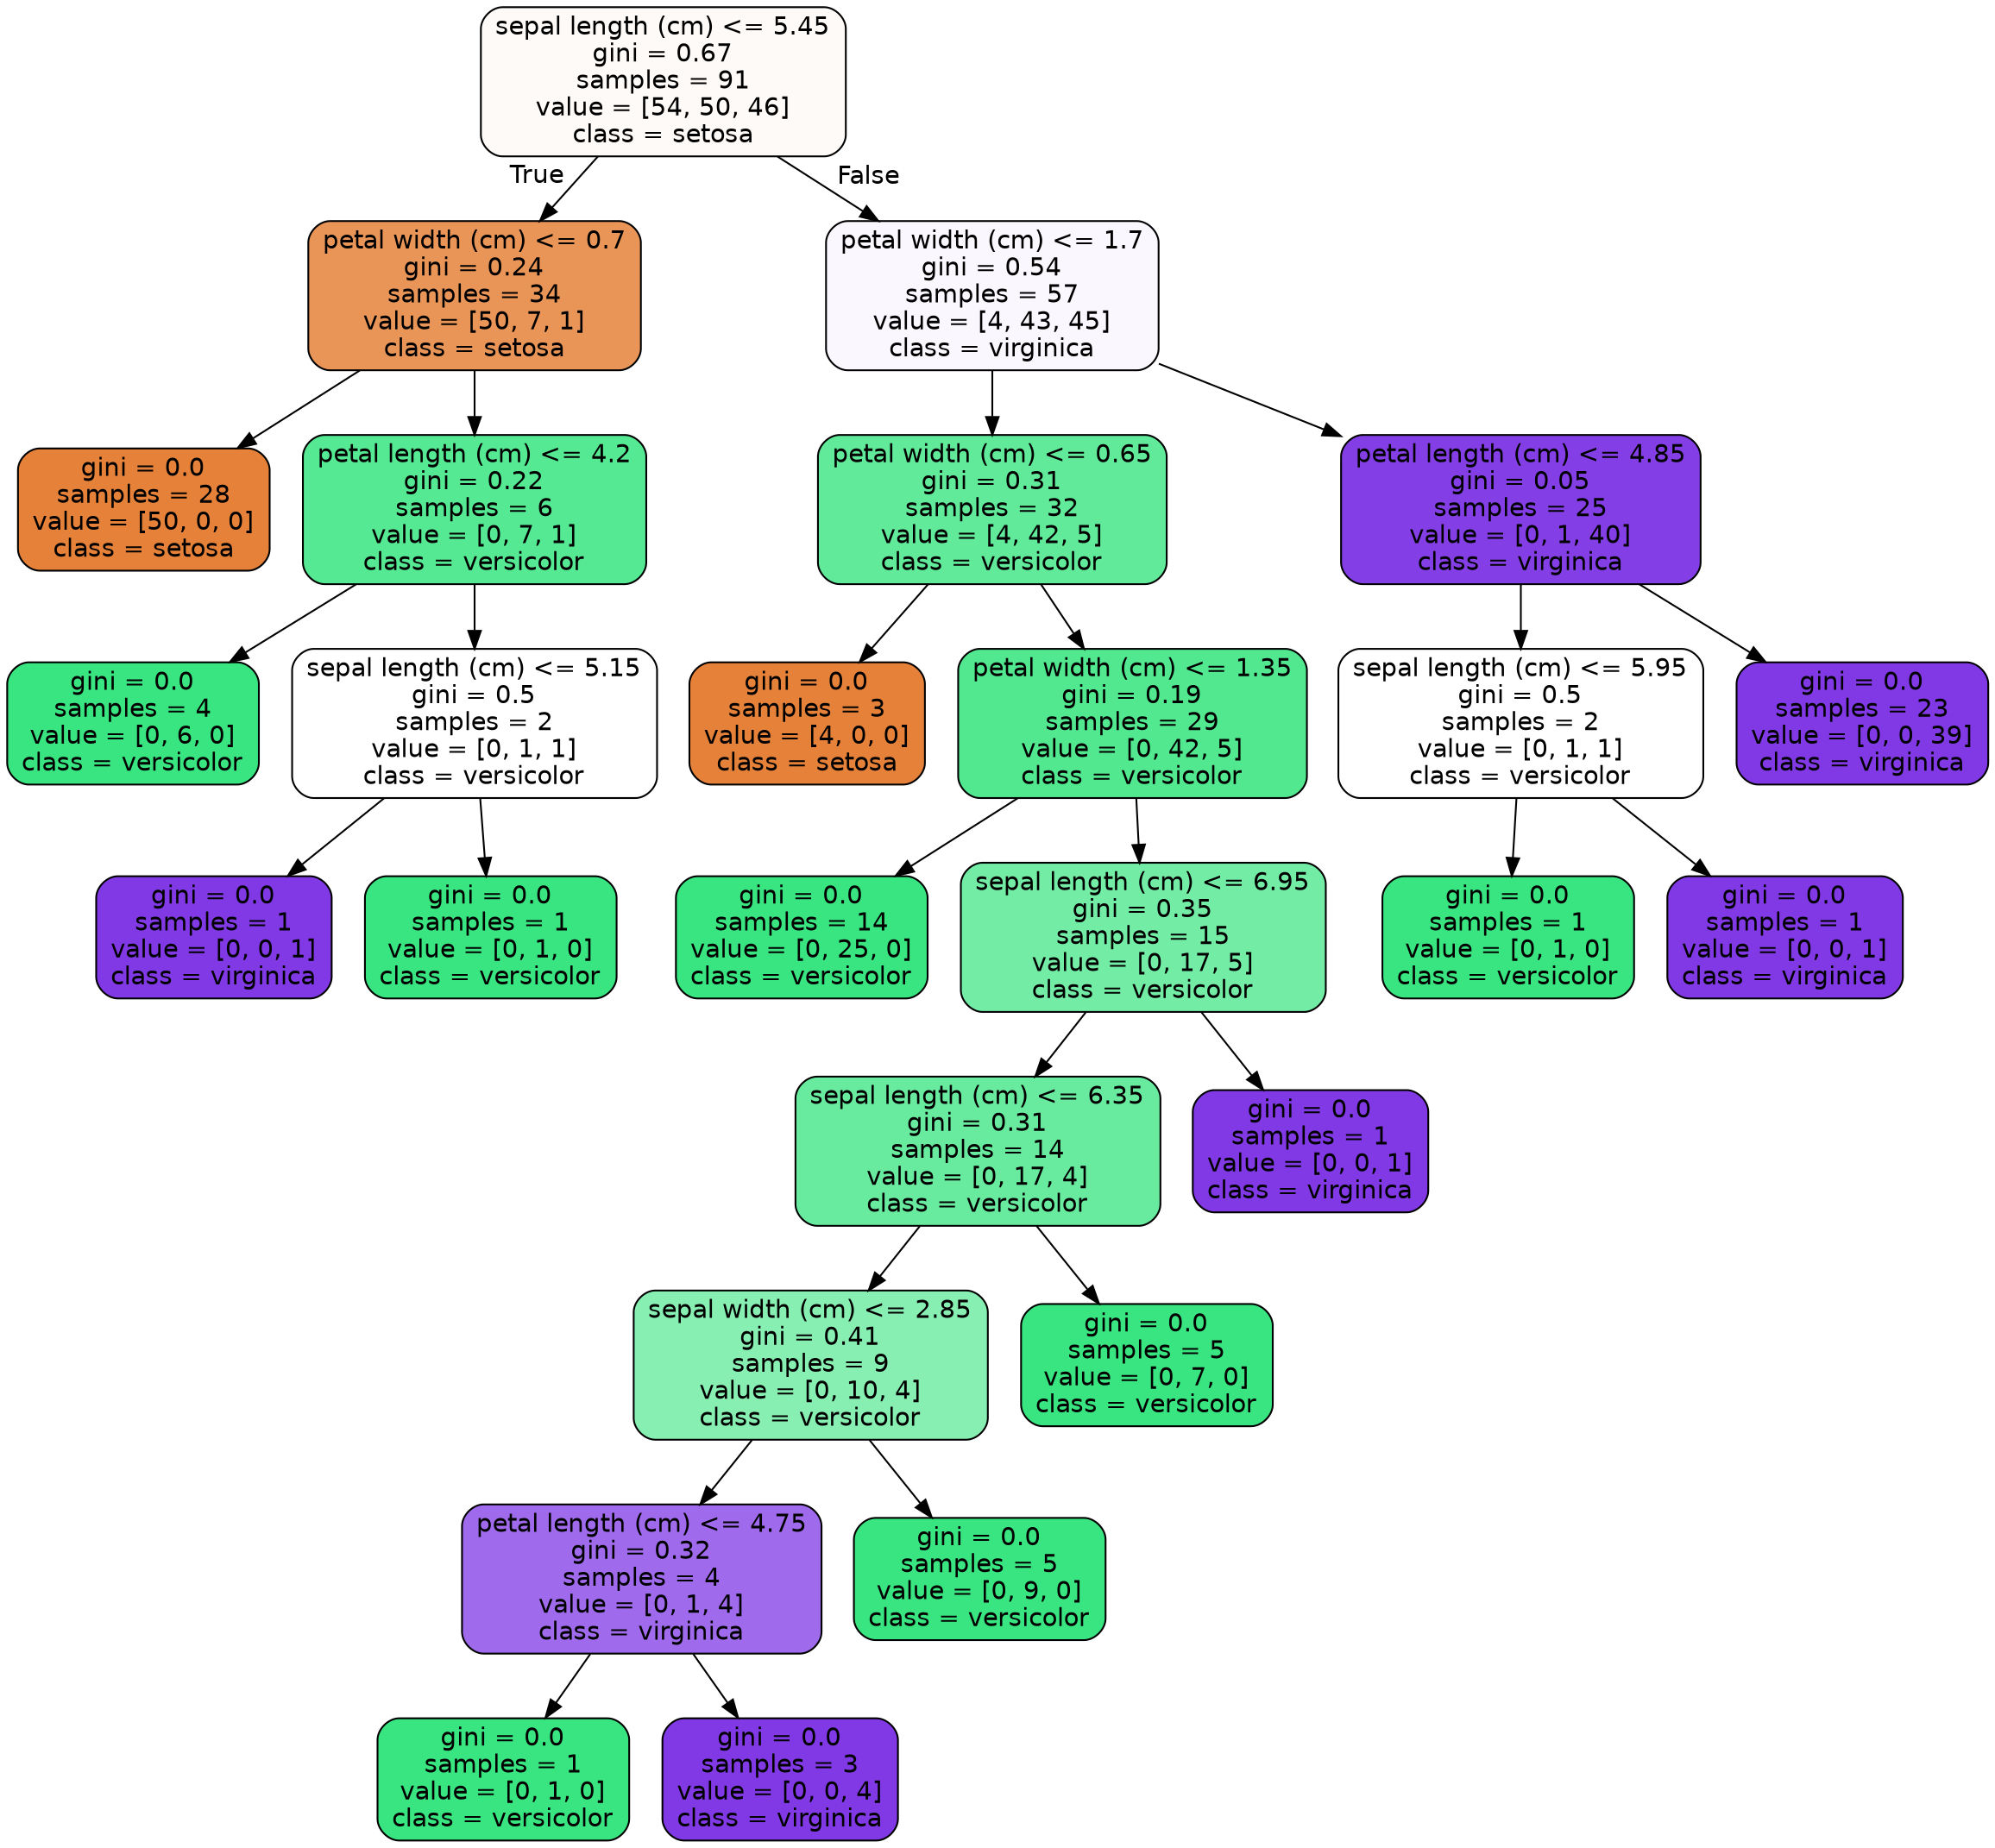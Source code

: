 digraph Tree {
node [shape=box, style="filled, rounded", color="black", fontname=helvetica] ;
edge [fontname=helvetica] ;
0 [label="sepal length (cm) <= 5.45\ngini = 0.67\nsamples = 91\nvalue = [54, 50, 46]\nclass = setosa", fillcolor="#fefaf7"] ;
1 [label="petal width (cm) <= 0.7\ngini = 0.24\nsamples = 34\nvalue = [50, 7, 1]\nclass = setosa", fillcolor="#e99558"] ;
0 -> 1 [labeldistance=2.5, labelangle=45, headlabel="True"] ;
2 [label="gini = 0.0\nsamples = 28\nvalue = [50, 0, 0]\nclass = setosa", fillcolor="#e58139"] ;
1 -> 2 ;
3 [label="petal length (cm) <= 4.2\ngini = 0.22\nsamples = 6\nvalue = [0, 7, 1]\nclass = versicolor", fillcolor="#55e993"] ;
1 -> 3 ;
4 [label="gini = 0.0\nsamples = 4\nvalue = [0, 6, 0]\nclass = versicolor", fillcolor="#39e581"] ;
3 -> 4 ;
5 [label="sepal length (cm) <= 5.15\ngini = 0.5\nsamples = 2\nvalue = [0, 1, 1]\nclass = versicolor", fillcolor="#ffffff"] ;
3 -> 5 ;
6 [label="gini = 0.0\nsamples = 1\nvalue = [0, 0, 1]\nclass = virginica", fillcolor="#8139e5"] ;
5 -> 6 ;
7 [label="gini = 0.0\nsamples = 1\nvalue = [0, 1, 0]\nclass = versicolor", fillcolor="#39e581"] ;
5 -> 7 ;
8 [label="petal width (cm) <= 1.7\ngini = 0.54\nsamples = 57\nvalue = [4, 43, 45]\nclass = virginica", fillcolor="#faf7fe"] ;
0 -> 8 [labeldistance=2.5, labelangle=-45, headlabel="False"] ;
9 [label="petal width (cm) <= 0.65\ngini = 0.31\nsamples = 32\nvalue = [4, 42, 5]\nclass = versicolor", fillcolor="#60ea9a"] ;
8 -> 9 ;
10 [label="gini = 0.0\nsamples = 3\nvalue = [4, 0, 0]\nclass = setosa", fillcolor="#e58139"] ;
9 -> 10 ;
11 [label="petal width (cm) <= 1.35\ngini = 0.19\nsamples = 29\nvalue = [0, 42, 5]\nclass = versicolor", fillcolor="#51e890"] ;
9 -> 11 ;
12 [label="gini = 0.0\nsamples = 14\nvalue = [0, 25, 0]\nclass = versicolor", fillcolor="#39e581"] ;
11 -> 12 ;
13 [label="sepal length (cm) <= 6.95\ngini = 0.35\nsamples = 15\nvalue = [0, 17, 5]\nclass = versicolor", fillcolor="#73eda6"] ;
11 -> 13 ;
14 [label="sepal length (cm) <= 6.35\ngini = 0.31\nsamples = 14\nvalue = [0, 17, 4]\nclass = versicolor", fillcolor="#68eb9f"] ;
13 -> 14 ;
15 [label="sepal width (cm) <= 2.85\ngini = 0.41\nsamples = 9\nvalue = [0, 10, 4]\nclass = versicolor", fillcolor="#88efb3"] ;
14 -> 15 ;
16 [label="petal length (cm) <= 4.75\ngini = 0.32\nsamples = 4\nvalue = [0, 1, 4]\nclass = virginica", fillcolor="#a06aec"] ;
15 -> 16 ;
17 [label="gini = 0.0\nsamples = 1\nvalue = [0, 1, 0]\nclass = versicolor", fillcolor="#39e581"] ;
16 -> 17 ;
18 [label="gini = 0.0\nsamples = 3\nvalue = [0, 0, 4]\nclass = virginica", fillcolor="#8139e5"] ;
16 -> 18 ;
19 [label="gini = 0.0\nsamples = 5\nvalue = [0, 9, 0]\nclass = versicolor", fillcolor="#39e581"] ;
15 -> 19 ;
20 [label="gini = 0.0\nsamples = 5\nvalue = [0, 7, 0]\nclass = versicolor", fillcolor="#39e581"] ;
14 -> 20 ;
21 [label="gini = 0.0\nsamples = 1\nvalue = [0, 0, 1]\nclass = virginica", fillcolor="#8139e5"] ;
13 -> 21 ;
22 [label="petal length (cm) <= 4.85\ngini = 0.05\nsamples = 25\nvalue = [0, 1, 40]\nclass = virginica", fillcolor="#843ee6"] ;
8 -> 22 ;
23 [label="sepal length (cm) <= 5.95\ngini = 0.5\nsamples = 2\nvalue = [0, 1, 1]\nclass = versicolor", fillcolor="#ffffff"] ;
22 -> 23 ;
24 [label="gini = 0.0\nsamples = 1\nvalue = [0, 1, 0]\nclass = versicolor", fillcolor="#39e581"] ;
23 -> 24 ;
25 [label="gini = 0.0\nsamples = 1\nvalue = [0, 0, 1]\nclass = virginica", fillcolor="#8139e5"] ;
23 -> 25 ;
26 [label="gini = 0.0\nsamples = 23\nvalue = [0, 0, 39]\nclass = virginica", fillcolor="#8139e5"] ;
22 -> 26 ;
}